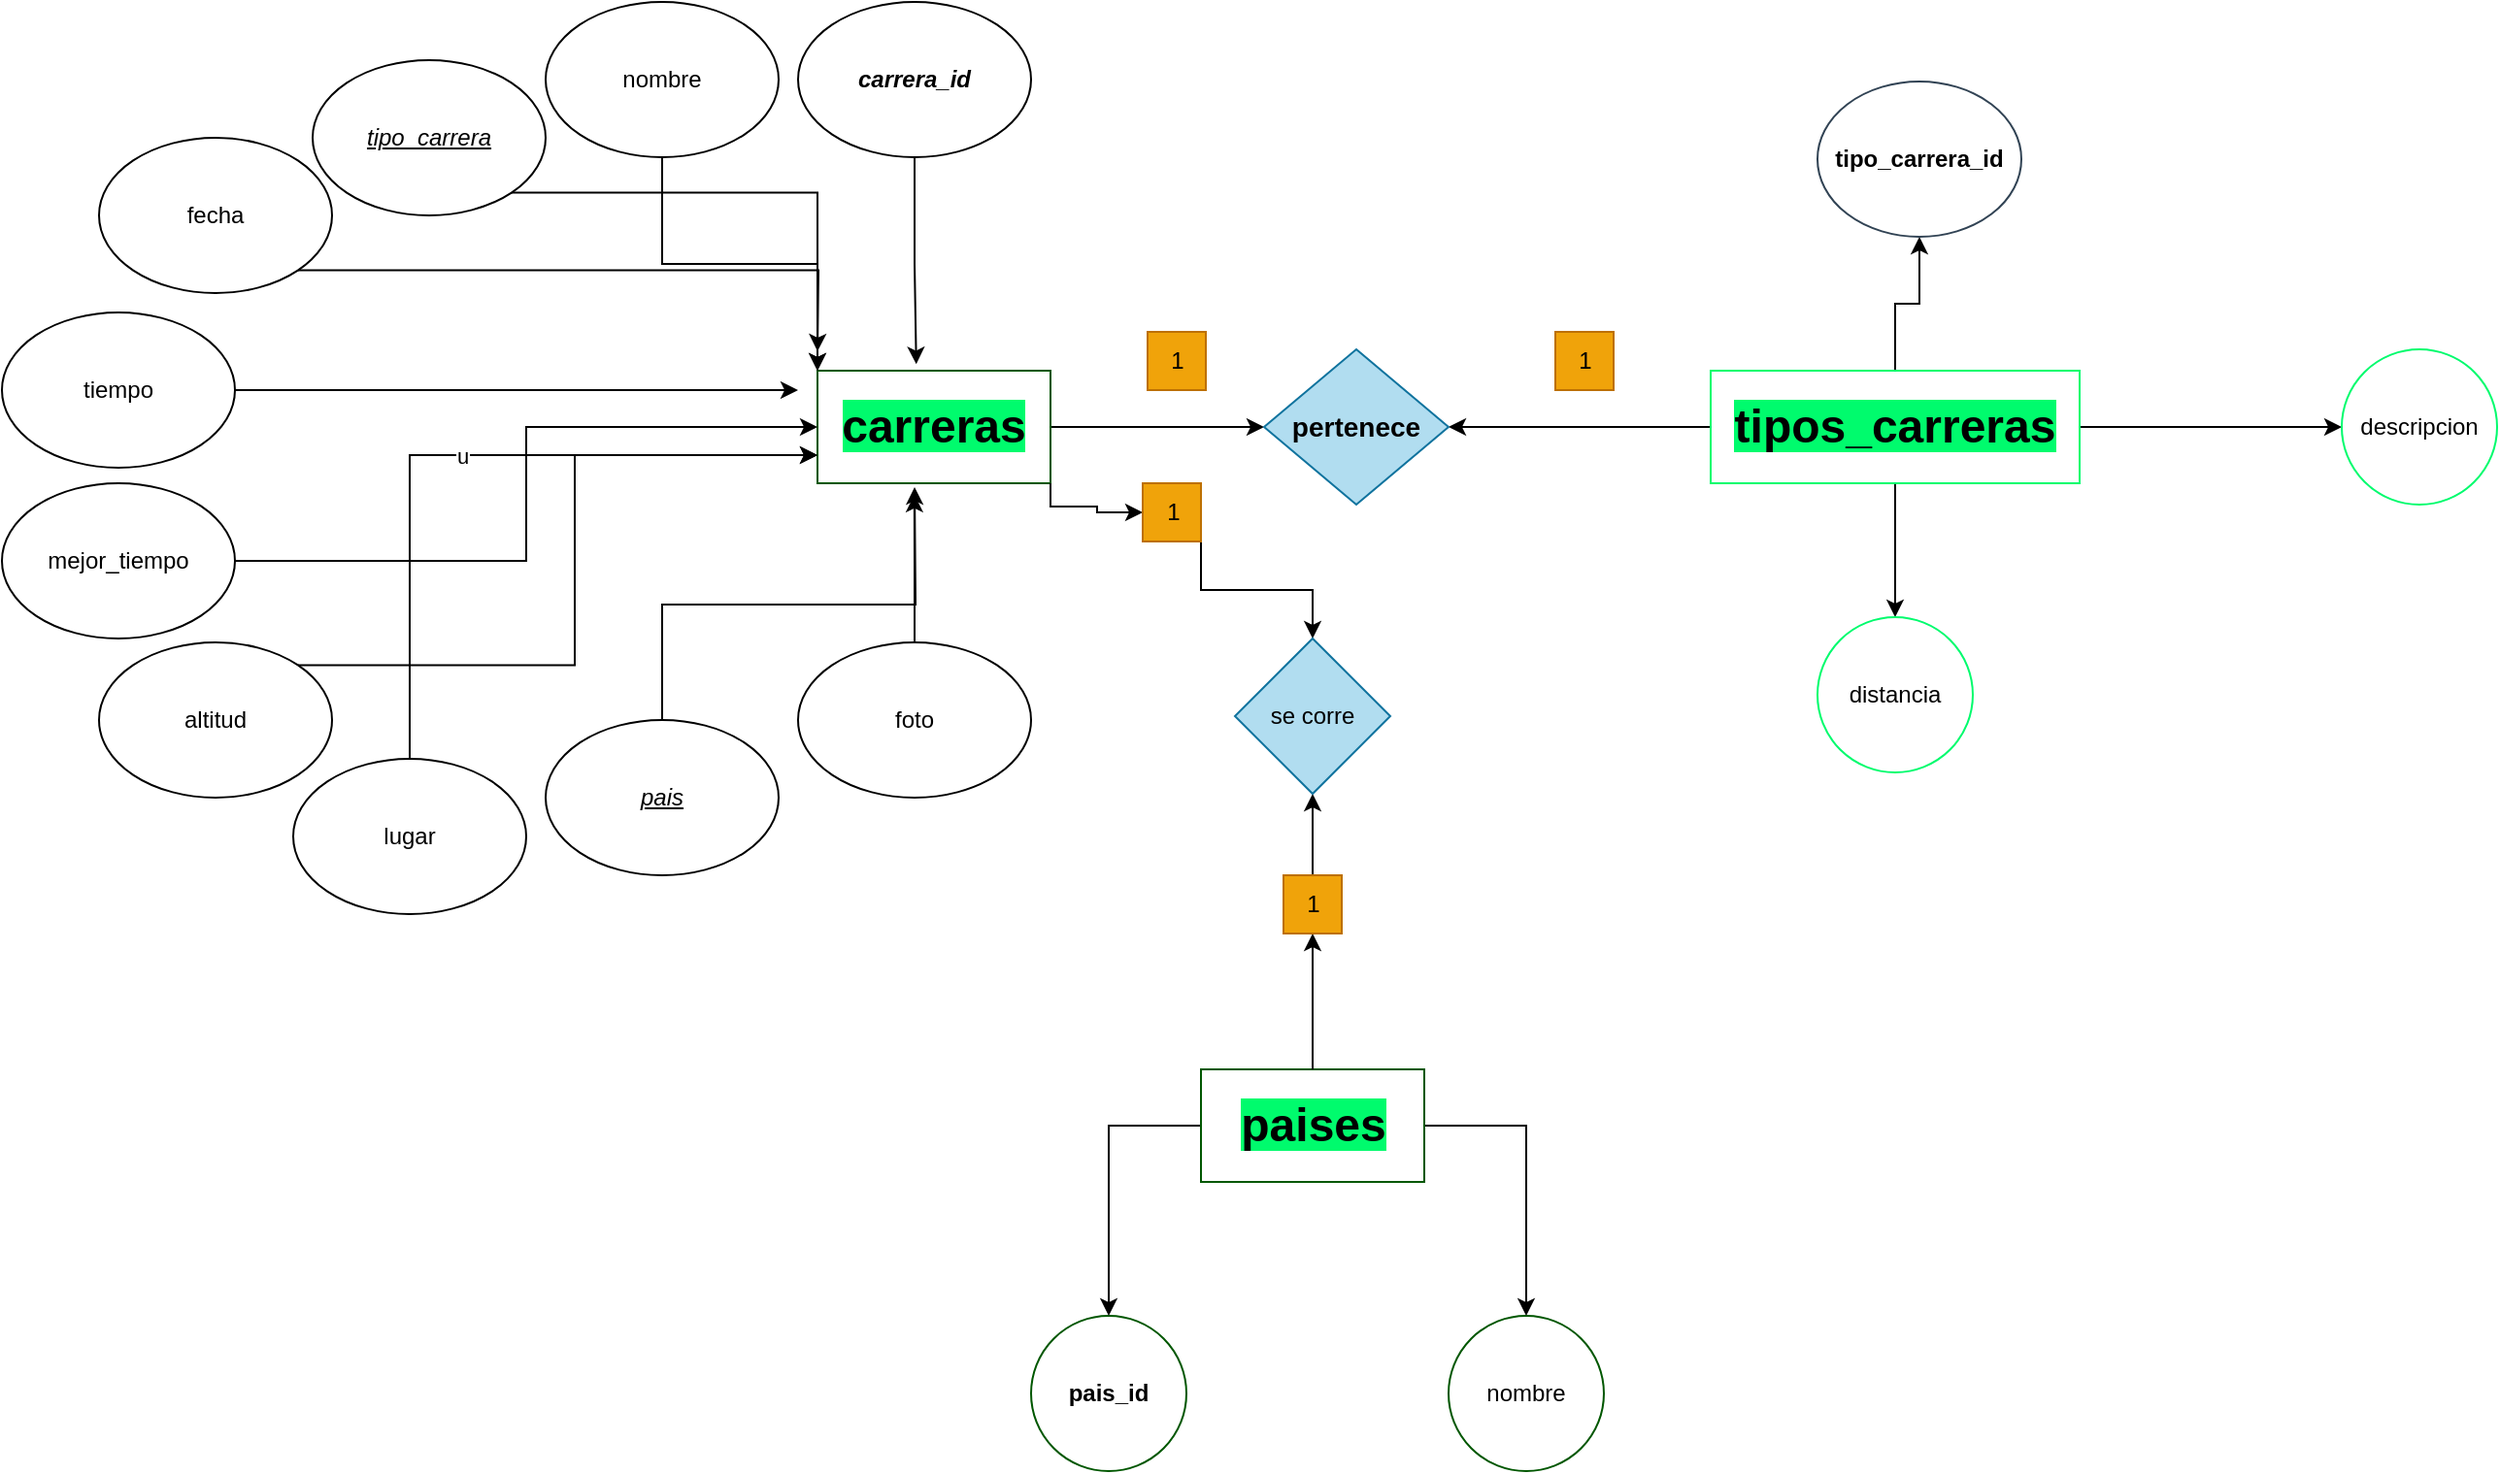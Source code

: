 <mxfile version="21.6.9">
  <diagram name="Page-1" id="8-HIp5D4FwXp9yzCjokI">
    <mxGraphModel dx="2109" dy="744" grid="1" gridSize="10" guides="1" tooltips="1" connect="1" arrows="1" fold="1" page="1" pageScale="1" pageWidth="850" pageHeight="1100" math="0" shadow="0">
      <root>
        <mxCell id="0" />
        <mxCell id="1" parent="0" />
        <mxCell id="kg1b0J_HvHA9DWDyzsrl-13" value="" style="edgeStyle=orthogonalEdgeStyle;rounded=0;orthogonalLoop=1;jettySize=auto;html=1;" edge="1" parent="1" source="kg1b0J_HvHA9DWDyzsrl-1" target="kg1b0J_HvHA9DWDyzsrl-12">
          <mxGeometry relative="1" as="geometry" />
        </mxCell>
        <mxCell id="kg1b0J_HvHA9DWDyzsrl-49" style="edgeStyle=orthogonalEdgeStyle;rounded=0;orthogonalLoop=1;jettySize=auto;html=1;exitX=1;exitY=1;exitDx=0;exitDy=0;" edge="1" parent="1" source="kg1b0J_HvHA9DWDyzsrl-20" target="kg1b0J_HvHA9DWDyzsrl-47">
          <mxGeometry relative="1" as="geometry" />
        </mxCell>
        <mxCell id="kg1b0J_HvHA9DWDyzsrl-1" value="&lt;b style=&quot;border-color: var(--border-color); color: rgb(0, 0, 0); font-family: Helvetica; font-size: 24px; font-style: normal; font-variant-ligatures: normal; font-variant-caps: normal; letter-spacing: normal; orphans: 2; text-align: center; text-indent: 0px; text-transform: none; widows: 2; word-spacing: 0px; -webkit-text-stroke-width: 0px; text-decoration-thickness: initial; text-decoration-style: initial; text-decoration-color: initial; background-color: rgb(0, 251, 109);&quot;&gt;carreras&lt;/b&gt;" style="rounded=0;whiteSpace=wrap;html=1;fillColor=none;fontColor=#ffffff;strokeColor=#005700;gradientColor=none;gradientDirection=north;" vertex="1" parent="1">
          <mxGeometry x="210" y="200" width="120" height="58" as="geometry" />
        </mxCell>
        <mxCell id="kg1b0J_HvHA9DWDyzsrl-19" style="edgeStyle=orthogonalEdgeStyle;rounded=0;orthogonalLoop=1;jettySize=auto;html=1;exitX=0;exitY=0.5;exitDx=0;exitDy=0;entryX=1;entryY=0.5;entryDx=0;entryDy=0;" edge="1" parent="1" source="kg1b0J_HvHA9DWDyzsrl-2" target="kg1b0J_HvHA9DWDyzsrl-12">
          <mxGeometry relative="1" as="geometry" />
        </mxCell>
        <mxCell id="kg1b0J_HvHA9DWDyzsrl-42" value="" style="edgeStyle=orthogonalEdgeStyle;rounded=0;orthogonalLoop=1;jettySize=auto;html=1;" edge="1" parent="1" source="kg1b0J_HvHA9DWDyzsrl-2" target="kg1b0J_HvHA9DWDyzsrl-41">
          <mxGeometry relative="1" as="geometry" />
        </mxCell>
        <mxCell id="kg1b0J_HvHA9DWDyzsrl-44" value="" style="edgeStyle=orthogonalEdgeStyle;rounded=0;orthogonalLoop=1;jettySize=auto;html=1;" edge="1" parent="1" source="kg1b0J_HvHA9DWDyzsrl-2" target="kg1b0J_HvHA9DWDyzsrl-43">
          <mxGeometry relative="1" as="geometry" />
        </mxCell>
        <mxCell id="kg1b0J_HvHA9DWDyzsrl-46" value="" style="edgeStyle=orthogonalEdgeStyle;rounded=0;orthogonalLoop=1;jettySize=auto;html=1;" edge="1" parent="1" source="kg1b0J_HvHA9DWDyzsrl-2" target="kg1b0J_HvHA9DWDyzsrl-45">
          <mxGeometry relative="1" as="geometry" />
        </mxCell>
        <mxCell id="kg1b0J_HvHA9DWDyzsrl-2" value="&lt;b style=&quot;border-color: var(--border-color); color: rgb(0, 0, 0); font-family: Helvetica; font-size: 24px; font-style: normal; font-variant-ligatures: normal; font-variant-caps: normal; letter-spacing: normal; orphans: 2; text-align: center; text-indent: 0px; text-transform: none; widows: 2; word-spacing: 0px; -webkit-text-stroke-width: 0px; text-decoration-thickness: initial; text-decoration-style: initial; text-decoration-color: initial;&quot;&gt;&lt;span style=&quot;background-color: rgb(0, 251, 109);&quot;&gt;tipos_carreras&lt;/span&gt;&lt;br&gt;&lt;/b&gt;" style="rounded=0;whiteSpace=wrap;html=1;fillColor=none;fontColor=#ffffff;strokeColor=#00FB6D;" vertex="1" parent="1">
          <mxGeometry x="670" y="200" width="190" height="58" as="geometry" />
        </mxCell>
        <mxCell id="kg1b0J_HvHA9DWDyzsrl-48" value="" style="edgeStyle=orthogonalEdgeStyle;rounded=0;orthogonalLoop=1;jettySize=auto;html=1;" edge="1" parent="1" source="kg1b0J_HvHA9DWDyzsrl-53" target="kg1b0J_HvHA9DWDyzsrl-47">
          <mxGeometry relative="1" as="geometry" />
        </mxCell>
        <mxCell id="kg1b0J_HvHA9DWDyzsrl-56" value="" style="edgeStyle=orthogonalEdgeStyle;rounded=0;orthogonalLoop=1;jettySize=auto;html=1;" edge="1" parent="1" source="kg1b0J_HvHA9DWDyzsrl-4" target="kg1b0J_HvHA9DWDyzsrl-55">
          <mxGeometry relative="1" as="geometry" />
        </mxCell>
        <mxCell id="kg1b0J_HvHA9DWDyzsrl-58" value="" style="edgeStyle=orthogonalEdgeStyle;rounded=0;orthogonalLoop=1;jettySize=auto;html=1;" edge="1" parent="1" source="kg1b0J_HvHA9DWDyzsrl-4" target="kg1b0J_HvHA9DWDyzsrl-57">
          <mxGeometry relative="1" as="geometry" />
        </mxCell>
        <mxCell id="kg1b0J_HvHA9DWDyzsrl-4" value="&lt;b style=&quot;border-color: var(--border-color); color: rgb(0, 0, 0); font-family: Helvetica; font-size: 24px; font-style: normal; font-variant-ligatures: normal; font-variant-caps: normal; letter-spacing: normal; orphans: 2; text-align: center; text-indent: 0px; text-transform: none; widows: 2; word-spacing: 0px; -webkit-text-stroke-width: 0px; text-decoration-thickness: initial; text-decoration-style: initial; text-decoration-color: initial;&quot;&gt;&lt;span style=&quot;background-color: rgb(0, 251, 109);&quot;&gt;paises&lt;/span&gt;&lt;br&gt;&lt;/b&gt;" style="rounded=0;whiteSpace=wrap;html=1;fillColor=none;fontColor=#ffffff;strokeColor=#005700;" vertex="1" parent="1">
          <mxGeometry x="407.5" y="560" width="115" height="58" as="geometry" />
        </mxCell>
        <mxCell id="kg1b0J_HvHA9DWDyzsrl-30" style="edgeStyle=orthogonalEdgeStyle;rounded=0;orthogonalLoop=1;jettySize=auto;html=1;exitX=0.5;exitY=1;exitDx=0;exitDy=0;entryX=0.424;entryY=-0.058;entryDx=0;entryDy=0;entryPerimeter=0;" edge="1" parent="1" source="kg1b0J_HvHA9DWDyzsrl-5" target="kg1b0J_HvHA9DWDyzsrl-1">
          <mxGeometry relative="1" as="geometry" />
        </mxCell>
        <mxCell id="kg1b0J_HvHA9DWDyzsrl-5" value="&lt;b&gt;&lt;i&gt;carrera_id&lt;/i&gt;&lt;/b&gt;" style="ellipse;whiteSpace=wrap;html=1;" vertex="1" parent="1">
          <mxGeometry x="200" y="10" width="120" height="80" as="geometry" />
        </mxCell>
        <mxCell id="kg1b0J_HvHA9DWDyzsrl-31" style="edgeStyle=orthogonalEdgeStyle;rounded=0;orthogonalLoop=1;jettySize=auto;html=1;exitX=0.5;exitY=1;exitDx=0;exitDy=0;entryX=0;entryY=0;entryDx=0;entryDy=0;" edge="1" parent="1" source="kg1b0J_HvHA9DWDyzsrl-9" target="kg1b0J_HvHA9DWDyzsrl-1">
          <mxGeometry relative="1" as="geometry" />
        </mxCell>
        <mxCell id="kg1b0J_HvHA9DWDyzsrl-9" value="nombre" style="ellipse;whiteSpace=wrap;html=1;" vertex="1" parent="1">
          <mxGeometry x="70" y="10" width="120" height="80" as="geometry" />
        </mxCell>
        <mxCell id="kg1b0J_HvHA9DWDyzsrl-32" style="edgeStyle=orthogonalEdgeStyle;rounded=0;orthogonalLoop=1;jettySize=auto;html=1;exitX=1;exitY=1;exitDx=0;exitDy=0;entryX=0;entryY=0;entryDx=0;entryDy=0;" edge="1" parent="1" source="kg1b0J_HvHA9DWDyzsrl-10" target="kg1b0J_HvHA9DWDyzsrl-1">
          <mxGeometry relative="1" as="geometry" />
        </mxCell>
        <mxCell id="kg1b0J_HvHA9DWDyzsrl-10" value="&lt;i&gt;&lt;u&gt;tipo_carrera&lt;/u&gt;&lt;/i&gt;" style="ellipse;whiteSpace=wrap;html=1;" vertex="1" parent="1">
          <mxGeometry x="-50" y="40" width="120" height="80" as="geometry" />
        </mxCell>
        <mxCell id="kg1b0J_HvHA9DWDyzsrl-33" style="edgeStyle=orthogonalEdgeStyle;rounded=0;orthogonalLoop=1;jettySize=auto;html=1;exitX=1;exitY=1;exitDx=0;exitDy=0;" edge="1" parent="1" source="kg1b0J_HvHA9DWDyzsrl-11">
          <mxGeometry relative="1" as="geometry">
            <mxPoint x="210" y="190" as="targetPoint" />
          </mxGeometry>
        </mxCell>
        <mxCell id="kg1b0J_HvHA9DWDyzsrl-11" value="fecha" style="ellipse;whiteSpace=wrap;html=1;" vertex="1" parent="1">
          <mxGeometry x="-160" y="80" width="120" height="80" as="geometry" />
        </mxCell>
        <mxCell id="kg1b0J_HvHA9DWDyzsrl-12" value="&lt;b&gt;&lt;font style=&quot;font-size: 14px;&quot;&gt;pertenece&lt;/font&gt;&lt;/b&gt;" style="rhombus;whiteSpace=wrap;html=1;rounded=0;fillColor=#b1ddf0;strokeColor=#10739e;" vertex="1" parent="1">
          <mxGeometry x="440" y="189" width="95" height="80" as="geometry" />
        </mxCell>
        <mxCell id="kg1b0J_HvHA9DWDyzsrl-21" value="1" style="text;html=1;align=center;verticalAlign=middle;resizable=0;points=[];autosize=1;strokeColor=#BD7000;fillColor=#f0a30a;fontColor=#000000;" vertex="1" parent="1">
          <mxGeometry x="590" y="180" width="30" height="30" as="geometry" />
        </mxCell>
        <mxCell id="kg1b0J_HvHA9DWDyzsrl-34" style="edgeStyle=orthogonalEdgeStyle;rounded=0;orthogonalLoop=1;jettySize=auto;html=1;exitX=1;exitY=0.5;exitDx=0;exitDy=0;" edge="1" parent="1" source="kg1b0J_HvHA9DWDyzsrl-23">
          <mxGeometry relative="1" as="geometry">
            <mxPoint x="200" y="210" as="targetPoint" />
          </mxGeometry>
        </mxCell>
        <mxCell id="kg1b0J_HvHA9DWDyzsrl-23" value="tiempo" style="ellipse;whiteSpace=wrap;html=1;" vertex="1" parent="1">
          <mxGeometry x="-210" y="170" width="120" height="80" as="geometry" />
        </mxCell>
        <mxCell id="kg1b0J_HvHA9DWDyzsrl-35" style="edgeStyle=orthogonalEdgeStyle;rounded=0;orthogonalLoop=1;jettySize=auto;html=1;exitX=1;exitY=0.5;exitDx=0;exitDy=0;entryX=0;entryY=0.5;entryDx=0;entryDy=0;" edge="1" parent="1" source="kg1b0J_HvHA9DWDyzsrl-24" target="kg1b0J_HvHA9DWDyzsrl-1">
          <mxGeometry relative="1" as="geometry" />
        </mxCell>
        <mxCell id="kg1b0J_HvHA9DWDyzsrl-24" value="mejor_tiempo" style="ellipse;whiteSpace=wrap;html=1;" vertex="1" parent="1">
          <mxGeometry x="-210" y="258" width="120" height="80" as="geometry" />
        </mxCell>
        <mxCell id="kg1b0J_HvHA9DWDyzsrl-38" value="u" style="edgeStyle=orthogonalEdgeStyle;rounded=0;orthogonalLoop=1;jettySize=auto;html=1;exitX=0.5;exitY=0;exitDx=0;exitDy=0;entryX=0;entryY=0.75;entryDx=0;entryDy=0;" edge="1" parent="1" source="kg1b0J_HvHA9DWDyzsrl-25" target="kg1b0J_HvHA9DWDyzsrl-1">
          <mxGeometry relative="1" as="geometry" />
        </mxCell>
        <mxCell id="kg1b0J_HvHA9DWDyzsrl-25" value="lugar" style="ellipse;whiteSpace=wrap;html=1;" vertex="1" parent="1">
          <mxGeometry x="-60" y="400" width="120" height="80" as="geometry" />
        </mxCell>
        <mxCell id="kg1b0J_HvHA9DWDyzsrl-40" style="edgeStyle=orthogonalEdgeStyle;rounded=0;orthogonalLoop=1;jettySize=auto;html=1;exitX=0.5;exitY=0;exitDx=0;exitDy=0;" edge="1" parent="1" source="kg1b0J_HvHA9DWDyzsrl-26">
          <mxGeometry relative="1" as="geometry">
            <mxPoint x="260" y="260" as="targetPoint" />
          </mxGeometry>
        </mxCell>
        <mxCell id="kg1b0J_HvHA9DWDyzsrl-26" value="&lt;i&gt;&lt;u&gt;pais&lt;/u&gt;&lt;/i&gt;" style="ellipse;whiteSpace=wrap;html=1;" vertex="1" parent="1">
          <mxGeometry x="70" y="380" width="120" height="80" as="geometry" />
        </mxCell>
        <mxCell id="kg1b0J_HvHA9DWDyzsrl-36" style="edgeStyle=orthogonalEdgeStyle;rounded=0;orthogonalLoop=1;jettySize=auto;html=1;exitX=1;exitY=0;exitDx=0;exitDy=0;entryX=0;entryY=0.75;entryDx=0;entryDy=0;" edge="1" parent="1" source="kg1b0J_HvHA9DWDyzsrl-28" target="kg1b0J_HvHA9DWDyzsrl-1">
          <mxGeometry relative="1" as="geometry" />
        </mxCell>
        <mxCell id="kg1b0J_HvHA9DWDyzsrl-28" value="altitud" style="ellipse;whiteSpace=wrap;html=1;" vertex="1" parent="1">
          <mxGeometry x="-160" y="340" width="120" height="80" as="geometry" />
        </mxCell>
        <mxCell id="kg1b0J_HvHA9DWDyzsrl-39" style="edgeStyle=orthogonalEdgeStyle;rounded=0;orthogonalLoop=1;jettySize=auto;html=1;exitX=0.5;exitY=0;exitDx=0;exitDy=0;entryX=0.416;entryY=1.102;entryDx=0;entryDy=0;entryPerimeter=0;" edge="1" parent="1" source="kg1b0J_HvHA9DWDyzsrl-29" target="kg1b0J_HvHA9DWDyzsrl-1">
          <mxGeometry relative="1" as="geometry" />
        </mxCell>
        <mxCell id="kg1b0J_HvHA9DWDyzsrl-29" value="foto" style="ellipse;whiteSpace=wrap;html=1;" vertex="1" parent="1">
          <mxGeometry x="200" y="340" width="120" height="80" as="geometry" />
        </mxCell>
        <mxCell id="kg1b0J_HvHA9DWDyzsrl-41" value="&lt;font color=&quot;#000000&quot;&gt;&lt;b&gt;tipo_carrera_id&lt;/b&gt;&lt;/font&gt;" style="ellipse;whiteSpace=wrap;html=1;fillColor=none;strokeColor=#314354;fontColor=#ffffff;rounded=0;" vertex="1" parent="1">
          <mxGeometry x="725" y="51" width="105" height="80" as="geometry" />
        </mxCell>
        <mxCell id="kg1b0J_HvHA9DWDyzsrl-43" value="&lt;font color=&quot;#000000&quot;&gt;descripcion&lt;br&gt;&lt;/font&gt;" style="ellipse;whiteSpace=wrap;html=1;fillColor=none;strokeColor=#00FB6D;fontColor=#ffffff;rounded=0;" vertex="1" parent="1">
          <mxGeometry x="995" y="189" width="80" height="80" as="geometry" />
        </mxCell>
        <mxCell id="kg1b0J_HvHA9DWDyzsrl-45" value="&lt;font color=&quot;#000000&quot;&gt;distancia&lt;/font&gt;" style="ellipse;whiteSpace=wrap;html=1;fillColor=none;strokeColor=#00FB6D;fontColor=#ffffff;rounded=0;" vertex="1" parent="1">
          <mxGeometry x="725" y="327" width="80" height="80" as="geometry" />
        </mxCell>
        <mxCell id="kg1b0J_HvHA9DWDyzsrl-47" value="&lt;font color=&quot;#000000&quot;&gt;se corre&lt;/font&gt;" style="rhombus;whiteSpace=wrap;html=1;fillColor=#b1ddf0;strokeColor=#10739e;rounded=0;" vertex="1" parent="1">
          <mxGeometry x="425" y="338" width="80" height="80" as="geometry" />
        </mxCell>
        <mxCell id="kg1b0J_HvHA9DWDyzsrl-51" value="" style="edgeStyle=orthogonalEdgeStyle;rounded=0;orthogonalLoop=1;jettySize=auto;html=1;exitX=1;exitY=1;exitDx=0;exitDy=0;" edge="1" parent="1" source="kg1b0J_HvHA9DWDyzsrl-1" target="kg1b0J_HvHA9DWDyzsrl-20">
          <mxGeometry relative="1" as="geometry">
            <mxPoint x="330" y="258" as="sourcePoint" />
            <mxPoint x="410" y="310" as="targetPoint" />
            <Array as="points">
              <mxPoint x="330" y="270" />
              <mxPoint x="354" y="270" />
              <mxPoint x="354" y="273" />
            </Array>
          </mxGeometry>
        </mxCell>
        <mxCell id="kg1b0J_HvHA9DWDyzsrl-20" value="1" style="text;html=1;align=center;verticalAlign=middle;resizable=0;points=[];autosize=1;strokeColor=#BD7000;fillColor=#f0a30a;fontColor=#000000;" vertex="1" parent="1">
          <mxGeometry x="377.5" y="258" width="30" height="30" as="geometry" />
        </mxCell>
        <mxCell id="kg1b0J_HvHA9DWDyzsrl-52" value="1" style="text;html=1;align=center;verticalAlign=middle;resizable=0;points=[];autosize=1;strokeColor=#BD7000;fillColor=#f0a30a;fontColor=#000000;" vertex="1" parent="1">
          <mxGeometry x="380" y="180" width="30" height="30" as="geometry" />
        </mxCell>
        <mxCell id="kg1b0J_HvHA9DWDyzsrl-54" value="" style="edgeStyle=orthogonalEdgeStyle;rounded=0;orthogonalLoop=1;jettySize=auto;html=1;" edge="1" parent="1" source="kg1b0J_HvHA9DWDyzsrl-4" target="kg1b0J_HvHA9DWDyzsrl-53">
          <mxGeometry relative="1" as="geometry">
            <mxPoint x="498" y="480" as="sourcePoint" />
            <mxPoint x="410" y="390" as="targetPoint" />
          </mxGeometry>
        </mxCell>
        <mxCell id="kg1b0J_HvHA9DWDyzsrl-53" value="1" style="text;html=1;align=center;verticalAlign=middle;resizable=0;points=[];autosize=1;strokeColor=#BD7000;fillColor=#f0a30a;fontColor=#000000;" vertex="1" parent="1">
          <mxGeometry x="450" y="460" width="30" height="30" as="geometry" />
        </mxCell>
        <mxCell id="kg1b0J_HvHA9DWDyzsrl-55" value="&lt;font color=&quot;#000000&quot;&gt;&lt;b&gt;pais_id&lt;/b&gt;&lt;/font&gt;" style="ellipse;whiteSpace=wrap;html=1;fillColor=none;strokeColor=#005700;fontColor=#ffffff;rounded=0;" vertex="1" parent="1">
          <mxGeometry x="320" y="687" width="80" height="80" as="geometry" />
        </mxCell>
        <mxCell id="kg1b0J_HvHA9DWDyzsrl-57" value="&lt;font color=&quot;#000000&quot;&gt;nombre&lt;/font&gt;" style="ellipse;whiteSpace=wrap;html=1;fillColor=none;strokeColor=#005700;fontColor=#ffffff;rounded=0;" vertex="1" parent="1">
          <mxGeometry x="535" y="687" width="80" height="80" as="geometry" />
        </mxCell>
      </root>
    </mxGraphModel>
  </diagram>
</mxfile>
